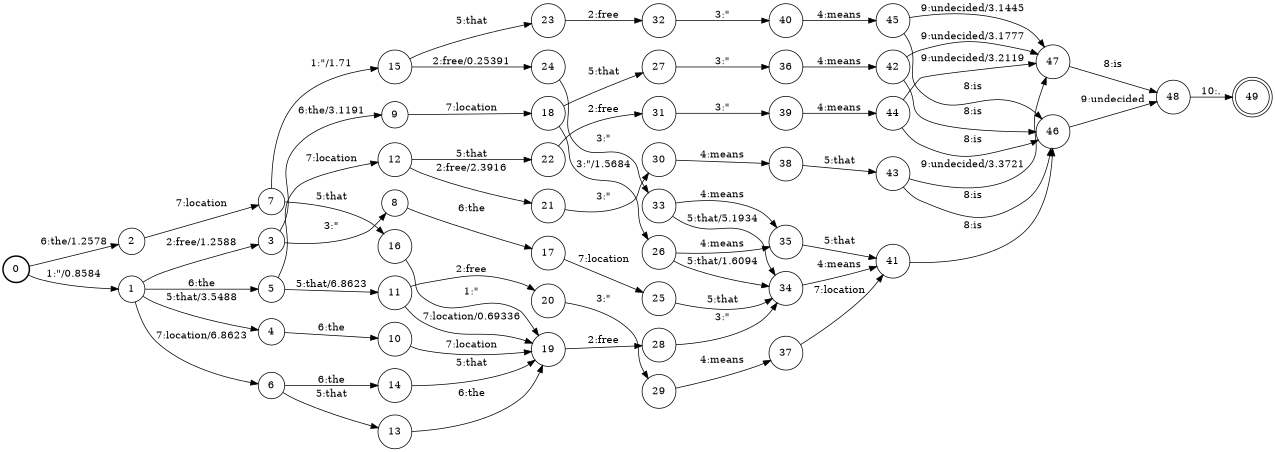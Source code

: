 digraph FST {
rankdir = LR;
size = "8.5,11";
label = "";
center = 1;
orientation = Portrait;
ranksep = "0.4";
nodesep = "0.25";
0 [label = "0", shape = circle, style = bold, fontsize = 14]
	0 -> 1 [label = "1:&quot;/0.8584", fontsize = 14];
	0 -> 2 [label = "6:the/1.2578", fontsize = 14];
1 [label = "1", shape = circle, style = solid, fontsize = 14]
	1 -> 3 [label = "2:free/1.2588", fontsize = 14];
	1 -> 4 [label = "5:that/3.5488", fontsize = 14];
	1 -> 5 [label = "6:the", fontsize = 14];
	1 -> 6 [label = "7:location/6.8623", fontsize = 14];
2 [label = "2", shape = circle, style = solid, fontsize = 14]
	2 -> 7 [label = "7:location", fontsize = 14];
3 [label = "3", shape = circle, style = solid, fontsize = 14]
	3 -> 8 [label = "3:&quot;", fontsize = 14];
	3 -> 9 [label = "6:the/3.1191", fontsize = 14];
4 [label = "4", shape = circle, style = solid, fontsize = 14]
	4 -> 10 [label = "6:the", fontsize = 14];
5 [label = "5", shape = circle, style = solid, fontsize = 14]
	5 -> 11 [label = "5:that/6.8623", fontsize = 14];
	5 -> 12 [label = "7:location", fontsize = 14];
6 [label = "6", shape = circle, style = solid, fontsize = 14]
	6 -> 13 [label = "5:that", fontsize = 14];
	6 -> 14 [label = "6:the", fontsize = 14];
7 [label = "7", shape = circle, style = solid, fontsize = 14]
	7 -> 15 [label = "1:&quot;/1.71", fontsize = 14];
	7 -> 16 [label = "5:that", fontsize = 14];
8 [label = "8", shape = circle, style = solid, fontsize = 14]
	8 -> 17 [label = "6:the", fontsize = 14];
9 [label = "9", shape = circle, style = solid, fontsize = 14]
	9 -> 18 [label = "7:location", fontsize = 14];
10 [label = "10", shape = circle, style = solid, fontsize = 14]
	10 -> 19 [label = "7:location", fontsize = 14];
11 [label = "11", shape = circle, style = solid, fontsize = 14]
	11 -> 20 [label = "2:free", fontsize = 14];
	11 -> 19 [label = "7:location/0.69336", fontsize = 14];
12 [label = "12", shape = circle, style = solid, fontsize = 14]
	12 -> 21 [label = "2:free/2.3916", fontsize = 14];
	12 -> 22 [label = "5:that", fontsize = 14];
13 [label = "13", shape = circle, style = solid, fontsize = 14]
	13 -> 19 [label = "6:the", fontsize = 14];
14 [label = "14", shape = circle, style = solid, fontsize = 14]
	14 -> 19 [label = "5:that", fontsize = 14];
15 [label = "15", shape = circle, style = solid, fontsize = 14]
	15 -> 24 [label = "2:free/0.25391", fontsize = 14];
	15 -> 23 [label = "5:that", fontsize = 14];
16 [label = "16", shape = circle, style = solid, fontsize = 14]
	16 -> 19 [label = "1:&quot;", fontsize = 14];
17 [label = "17", shape = circle, style = solid, fontsize = 14]
	17 -> 25 [label = "7:location", fontsize = 14];
18 [label = "18", shape = circle, style = solid, fontsize = 14]
	18 -> 26 [label = "3:&quot;/1.5684", fontsize = 14];
	18 -> 27 [label = "5:that", fontsize = 14];
19 [label = "19", shape = circle, style = solid, fontsize = 14]
	19 -> 28 [label = "2:free", fontsize = 14];
20 [label = "20", shape = circle, style = solid, fontsize = 14]
	20 -> 29 [label = "3:&quot;", fontsize = 14];
21 [label = "21", shape = circle, style = solid, fontsize = 14]
	21 -> 30 [label = "3:&quot;", fontsize = 14];
22 [label = "22", shape = circle, style = solid, fontsize = 14]
	22 -> 31 [label = "2:free", fontsize = 14];
23 [label = "23", shape = circle, style = solid, fontsize = 14]
	23 -> 32 [label = "2:free", fontsize = 14];
24 [label = "24", shape = circle, style = solid, fontsize = 14]
	24 -> 33 [label = "3:&quot;", fontsize = 14];
25 [label = "25", shape = circle, style = solid, fontsize = 14]
	25 -> 34 [label = "5:that", fontsize = 14];
26 [label = "26", shape = circle, style = solid, fontsize = 14]
	26 -> 35 [label = "4:means", fontsize = 14];
	26 -> 34 [label = "5:that/1.6094", fontsize = 14];
27 [label = "27", shape = circle, style = solid, fontsize = 14]
	27 -> 36 [label = "3:&quot;", fontsize = 14];
28 [label = "28", shape = circle, style = solid, fontsize = 14]
	28 -> 34 [label = "3:&quot;", fontsize = 14];
29 [label = "29", shape = circle, style = solid, fontsize = 14]
	29 -> 37 [label = "4:means", fontsize = 14];
30 [label = "30", shape = circle, style = solid, fontsize = 14]
	30 -> 38 [label = "4:means", fontsize = 14];
31 [label = "31", shape = circle, style = solid, fontsize = 14]
	31 -> 39 [label = "3:&quot;", fontsize = 14];
32 [label = "32", shape = circle, style = solid, fontsize = 14]
	32 -> 40 [label = "3:&quot;", fontsize = 14];
33 [label = "33", shape = circle, style = solid, fontsize = 14]
	33 -> 35 [label = "4:means", fontsize = 14];
	33 -> 34 [label = "5:that/5.1934", fontsize = 14];
34 [label = "34", shape = circle, style = solid, fontsize = 14]
	34 -> 41 [label = "4:means", fontsize = 14];
35 [label = "35", shape = circle, style = solid, fontsize = 14]
	35 -> 41 [label = "5:that", fontsize = 14];
36 [label = "36", shape = circle, style = solid, fontsize = 14]
	36 -> 42 [label = "4:means", fontsize = 14];
37 [label = "37", shape = circle, style = solid, fontsize = 14]
	37 -> 41 [label = "7:location", fontsize = 14];
38 [label = "38", shape = circle, style = solid, fontsize = 14]
	38 -> 43 [label = "5:that", fontsize = 14];
39 [label = "39", shape = circle, style = solid, fontsize = 14]
	39 -> 44 [label = "4:means", fontsize = 14];
40 [label = "40", shape = circle, style = solid, fontsize = 14]
	40 -> 45 [label = "4:means", fontsize = 14];
41 [label = "41", shape = circle, style = solid, fontsize = 14]
	41 -> 46 [label = "8:is", fontsize = 14];
42 [label = "42", shape = circle, style = solid, fontsize = 14]
	42 -> 46 [label = "8:is", fontsize = 14];
	42 -> 47 [label = "9:undecided/3.1777", fontsize = 14];
43 [label = "43", shape = circle, style = solid, fontsize = 14]
	43 -> 46 [label = "8:is", fontsize = 14];
	43 -> 47 [label = "9:undecided/3.3721", fontsize = 14];
44 [label = "44", shape = circle, style = solid, fontsize = 14]
	44 -> 46 [label = "8:is", fontsize = 14];
	44 -> 47 [label = "9:undecided/3.2119", fontsize = 14];
45 [label = "45", shape = circle, style = solid, fontsize = 14]
	45 -> 46 [label = "8:is", fontsize = 14];
	45 -> 47 [label = "9:undecided/3.1445", fontsize = 14];
46 [label = "46", shape = circle, style = solid, fontsize = 14]
	46 -> 48 [label = "9:undecided", fontsize = 14];
47 [label = "47", shape = circle, style = solid, fontsize = 14]
	47 -> 48 [label = "8:is", fontsize = 14];
48 [label = "48", shape = circle, style = solid, fontsize = 14]
	48 -> 49 [label = "10:.", fontsize = 14];
49 [label = "49", shape = doublecircle, style = solid, fontsize = 14]
}
